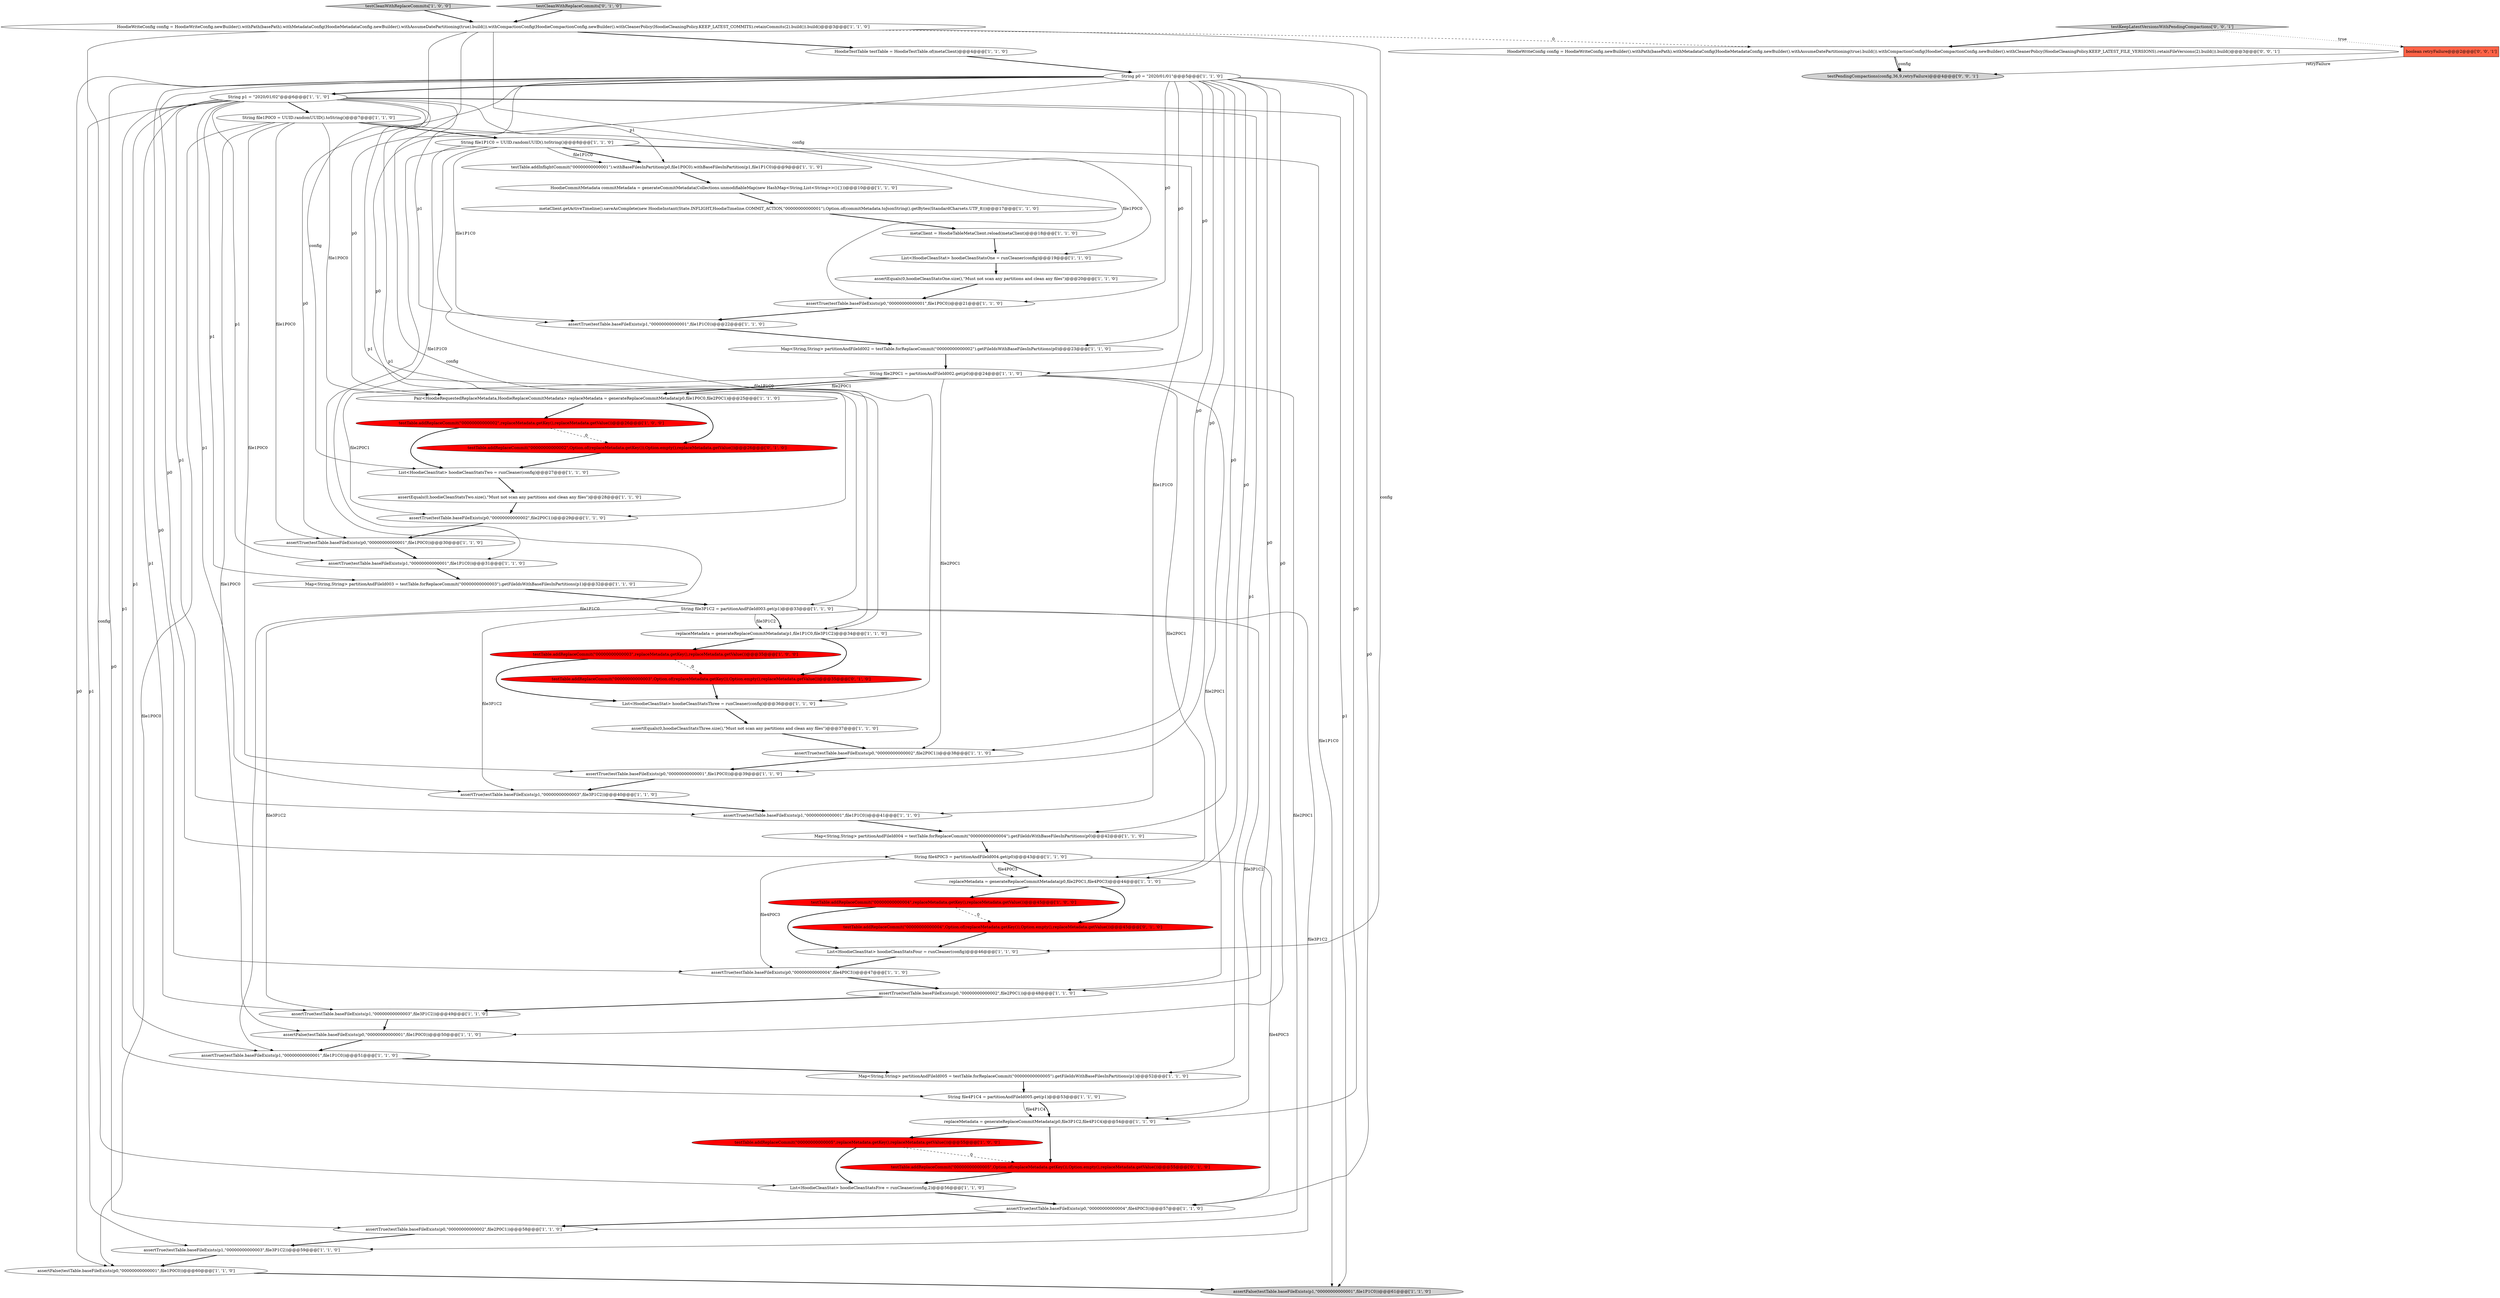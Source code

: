 digraph {
24 [style = filled, label = "assertEquals(0,hoodieCleanStatsOne.size(),\"Must not scan any partitions and clean any files\")@@@20@@@['1', '1', '0']", fillcolor = white, shape = ellipse image = "AAA0AAABBB1BBB"];
15 [style = filled, label = "String file4P0C3 = partitionAndFileId004.get(p0)@@@43@@@['1', '1', '0']", fillcolor = white, shape = ellipse image = "AAA0AAABBB1BBB"];
9 [style = filled, label = "Map<String,String> partitionAndFileId003 = testTable.forReplaceCommit(\"00000000000003\").getFileIdsWithBaseFilesInPartitions(p1)@@@32@@@['1', '1', '0']", fillcolor = white, shape = ellipse image = "AAA0AAABBB1BBB"];
17 [style = filled, label = "assertTrue(testTable.baseFileExists(p0,\"00000000000001\",file1P0C0))@@@30@@@['1', '1', '0']", fillcolor = white, shape = ellipse image = "AAA0AAABBB1BBB"];
45 [style = filled, label = "testCleanWithReplaceCommits['1', '0', '0']", fillcolor = lightgray, shape = diamond image = "AAA0AAABBB1BBB"];
52 [style = filled, label = "String file2P0C1 = partitionAndFileId002.get(p0)@@@24@@@['1', '1', '0']", fillcolor = white, shape = ellipse image = "AAA0AAABBB1BBB"];
28 [style = filled, label = "assertFalse(testTable.baseFileExists(p0,\"00000000000001\",file1P0C0))@@@60@@@['1', '1', '0']", fillcolor = white, shape = ellipse image = "AAA0AAABBB1BBB"];
10 [style = filled, label = "assertTrue(testTable.baseFileExists(p1,\"00000000000003\",file3P1C2))@@@49@@@['1', '1', '0']", fillcolor = white, shape = ellipse image = "AAA0AAABBB1BBB"];
36 [style = filled, label = "testTable.addReplaceCommit(\"00000000000002\",replaceMetadata.getKey(),replaceMetadata.getValue())@@@26@@@['1', '0', '0']", fillcolor = red, shape = ellipse image = "AAA1AAABBB1BBB"];
54 [style = filled, label = "testTable.addReplaceCommit(\"00000000000005\",Option.of(replaceMetadata.getKey()),Option.empty(),replaceMetadata.getValue())@@@55@@@['0', '1', '0']", fillcolor = red, shape = ellipse image = "AAA1AAABBB2BBB"];
60 [style = filled, label = "testKeepLatestVersionsWithPendingCompactions['0', '0', '1']", fillcolor = lightgray, shape = diamond image = "AAA0AAABBB3BBB"];
27 [style = filled, label = "testTable.addReplaceCommit(\"00000000000005\",replaceMetadata.getKey(),replaceMetadata.getValue())@@@55@@@['1', '0', '0']", fillcolor = red, shape = ellipse image = "AAA1AAABBB1BBB"];
18 [style = filled, label = "List<HoodieCleanStat> hoodieCleanStatsFour = runCleaner(config)@@@46@@@['1', '1', '0']", fillcolor = white, shape = ellipse image = "AAA0AAABBB1BBB"];
55 [style = filled, label = "testTable.addReplaceCommit(\"00000000000002\",Option.of(replaceMetadata.getKey()),Option.empty(),replaceMetadata.getValue())@@@26@@@['0', '1', '0']", fillcolor = red, shape = ellipse image = "AAA1AAABBB2BBB"];
37 [style = filled, label = "String file1P0C0 = UUID.randomUUID().toString()@@@7@@@['1', '1', '0']", fillcolor = white, shape = ellipse image = "AAA0AAABBB1BBB"];
40 [style = filled, label = "assertTrue(testTable.baseFileExists(p0,\"00000000000004\",file4P0C3))@@@47@@@['1', '1', '0']", fillcolor = white, shape = ellipse image = "AAA0AAABBB1BBB"];
33 [style = filled, label = "assertTrue(testTable.baseFileExists(p1,\"00000000000001\",file1P1C0))@@@31@@@['1', '1', '0']", fillcolor = white, shape = ellipse image = "AAA0AAABBB1BBB"];
11 [style = filled, label = "assertTrue(testTable.baseFileExists(p1,\"00000000000003\",file3P1C2))@@@59@@@['1', '1', '0']", fillcolor = white, shape = ellipse image = "AAA0AAABBB1BBB"];
41 [style = filled, label = "assertFalse(testTable.baseFileExists(p1,\"00000000000001\",file1P1C0))@@@61@@@['1', '1', '0']", fillcolor = lightgray, shape = ellipse image = "AAA0AAABBB1BBB"];
50 [style = filled, label = "Map<String,String> partitionAndFileId004 = testTable.forReplaceCommit(\"00000000000004\").getFileIdsWithBaseFilesInPartitions(p0)@@@42@@@['1', '1', '0']", fillcolor = white, shape = ellipse image = "AAA0AAABBB1BBB"];
53 [style = filled, label = "metaClient = HoodieTableMetaClient.reload(metaClient)@@@18@@@['1', '1', '0']", fillcolor = white, shape = ellipse image = "AAA0AAABBB1BBB"];
3 [style = filled, label = "List<HoodieCleanStat> hoodieCleanStatsOne = runCleaner(config)@@@19@@@['1', '1', '0']", fillcolor = white, shape = ellipse image = "AAA0AAABBB1BBB"];
38 [style = filled, label = "assertTrue(testTable.baseFileExists(p0,\"00000000000001\",file1P0C0))@@@39@@@['1', '1', '0']", fillcolor = white, shape = ellipse image = "AAA0AAABBB1BBB"];
2 [style = filled, label = "assertEquals(0,hoodieCleanStatsTwo.size(),\"Must not scan any partitions and clean any files\")@@@28@@@['1', '1', '0']", fillcolor = white, shape = ellipse image = "AAA0AAABBB1BBB"];
46 [style = filled, label = "List<HoodieCleanStat> hoodieCleanStatsTwo = runCleaner(config)@@@27@@@['1', '1', '0']", fillcolor = white, shape = ellipse image = "AAA0AAABBB1BBB"];
47 [style = filled, label = "String file4P1C4 = partitionAndFileId005.get(p1)@@@53@@@['1', '1', '0']", fillcolor = white, shape = ellipse image = "AAA0AAABBB1BBB"];
62 [style = filled, label = "HoodieWriteConfig config = HoodieWriteConfig.newBuilder().withPath(basePath).withMetadataConfig(HoodieMetadataConfig.newBuilder().withAssumeDatePartitioning(true).build()).withCompactionConfig(HoodieCompactionConfig.newBuilder().withCleanerPolicy(HoodieCleaningPolicy.KEEP_LATEST_FILE_VERSIONS).retainFileVersions(2).build()).build()@@@3@@@['0', '0', '1']", fillcolor = white, shape = ellipse image = "AAA0AAABBB3BBB"];
44 [style = filled, label = "assertEquals(0,hoodieCleanStatsThree.size(),\"Must not scan any partitions and clean any files\")@@@37@@@['1', '1', '0']", fillcolor = white, shape = ellipse image = "AAA0AAABBB1BBB"];
56 [style = filled, label = "testTable.addReplaceCommit(\"00000000000004\",Option.of(replaceMetadata.getKey()),Option.empty(),replaceMetadata.getValue())@@@45@@@['0', '1', '0']", fillcolor = red, shape = ellipse image = "AAA1AAABBB2BBB"];
29 [style = filled, label = "assertTrue(testTable.baseFileExists(p0,\"00000000000002\",file2P0C1))@@@38@@@['1', '1', '0']", fillcolor = white, shape = ellipse image = "AAA0AAABBB1BBB"];
25 [style = filled, label = "testTable.addReplaceCommit(\"00000000000004\",replaceMetadata.getKey(),replaceMetadata.getValue())@@@45@@@['1', '0', '0']", fillcolor = red, shape = ellipse image = "AAA1AAABBB1BBB"];
49 [style = filled, label = "String p0 = \"2020/01/01\"@@@5@@@['1', '1', '0']", fillcolor = white, shape = ellipse image = "AAA0AAABBB1BBB"];
30 [style = filled, label = "assertTrue(testTable.baseFileExists(p1,\"00000000000001\",file1P1C0))@@@41@@@['1', '1', '0']", fillcolor = white, shape = ellipse image = "AAA0AAABBB1BBB"];
21 [style = filled, label = "assertTrue(testTable.baseFileExists(p0,\"00000000000004\",file4P0C3))@@@57@@@['1', '1', '0']", fillcolor = white, shape = ellipse image = "AAA0AAABBB1BBB"];
48 [style = filled, label = "assertTrue(testTable.baseFileExists(p1,\"00000000000003\",file3P1C2))@@@40@@@['1', '1', '0']", fillcolor = white, shape = ellipse image = "AAA0AAABBB1BBB"];
59 [style = filled, label = "boolean retryFailure@@@2@@@['0', '0', '1']", fillcolor = tomato, shape = box image = "AAA0AAABBB3BBB"];
7 [style = filled, label = "String file3P1C2 = partitionAndFileId003.get(p1)@@@33@@@['1', '1', '0']", fillcolor = white, shape = ellipse image = "AAA0AAABBB1BBB"];
23 [style = filled, label = "HoodieTestTable testTable = HoodieTestTable.of(metaClient)@@@4@@@['1', '1', '0']", fillcolor = white, shape = ellipse image = "AAA0AAABBB1BBB"];
39 [style = filled, label = "testTable.addInflightCommit(\"00000000000001\").withBaseFilesInPartition(p0,file1P0C0).withBaseFilesInPartition(p1,file1P1C0)@@@9@@@['1', '1', '0']", fillcolor = white, shape = ellipse image = "AAA0AAABBB1BBB"];
61 [style = filled, label = "testPendingCompactions(config,36,9,retryFailure)@@@4@@@['0', '0', '1']", fillcolor = lightgray, shape = ellipse image = "AAA0AAABBB3BBB"];
8 [style = filled, label = "assertTrue(testTable.baseFileExists(p0,\"00000000000002\",file2P0C1))@@@29@@@['1', '1', '0']", fillcolor = white, shape = ellipse image = "AAA0AAABBB1BBB"];
20 [style = filled, label = "replaceMetadata = generateReplaceCommitMetadata(p0,file3P1C2,file4P1C4)@@@54@@@['1', '1', '0']", fillcolor = white, shape = ellipse image = "AAA0AAABBB1BBB"];
58 [style = filled, label = "testTable.addReplaceCommit(\"00000000000003\",Option.of(replaceMetadata.getKey()),Option.empty(),replaceMetadata.getValue())@@@35@@@['0', '1', '0']", fillcolor = red, shape = ellipse image = "AAA1AAABBB2BBB"];
34 [style = filled, label = "assertFalse(testTable.baseFileExists(p0,\"00000000000001\",file1P0C0))@@@50@@@['1', '1', '0']", fillcolor = white, shape = ellipse image = "AAA0AAABBB1BBB"];
31 [style = filled, label = "assertTrue(testTable.baseFileExists(p0,\"00000000000002\",file2P0C1))@@@58@@@['1', '1', '0']", fillcolor = white, shape = ellipse image = "AAA0AAABBB1BBB"];
19 [style = filled, label = "List<HoodieCleanStat> hoodieCleanStatsThree = runCleaner(config)@@@36@@@['1', '1', '0']", fillcolor = white, shape = ellipse image = "AAA0AAABBB1BBB"];
32 [style = filled, label = "HoodieWriteConfig config = HoodieWriteConfig.newBuilder().withPath(basePath).withMetadataConfig(HoodieMetadataConfig.newBuilder().withAssumeDatePartitioning(true).build()).withCompactionConfig(HoodieCompactionConfig.newBuilder().withCleanerPolicy(HoodieCleaningPolicy.KEEP_LATEST_COMMITS).retainCommits(2).build()).build()@@@3@@@['1', '1', '0']", fillcolor = white, shape = ellipse image = "AAA0AAABBB1BBB"];
22 [style = filled, label = "replaceMetadata = generateReplaceCommitMetadata(p0,file2P0C1,file4P0C3)@@@44@@@['1', '1', '0']", fillcolor = white, shape = ellipse image = "AAA0AAABBB1BBB"];
26 [style = filled, label = "replaceMetadata = generateReplaceCommitMetadata(p1,file1P1C0,file3P1C2)@@@34@@@['1', '1', '0']", fillcolor = white, shape = ellipse image = "AAA0AAABBB1BBB"];
5 [style = filled, label = "Map<String,String> partitionAndFileId002 = testTable.forReplaceCommit(\"00000000000002\").getFileIdsWithBaseFilesInPartitions(p0)@@@23@@@['1', '1', '0']", fillcolor = white, shape = ellipse image = "AAA0AAABBB1BBB"];
12 [style = filled, label = "Pair<HoodieRequestedReplaceMetadata,HoodieReplaceCommitMetadata> replaceMetadata = generateReplaceCommitMetadata(p0,file1P0C0,file2P0C1)@@@25@@@['1', '1', '0']", fillcolor = white, shape = ellipse image = "AAA0AAABBB1BBB"];
35 [style = filled, label = "List<HoodieCleanStat> hoodieCleanStatsFive = runCleaner(config,2)@@@56@@@['1', '1', '0']", fillcolor = white, shape = ellipse image = "AAA0AAABBB1BBB"];
6 [style = filled, label = "assertTrue(testTable.baseFileExists(p1,\"00000000000001\",file1P1C0))@@@22@@@['1', '1', '0']", fillcolor = white, shape = ellipse image = "AAA0AAABBB1BBB"];
43 [style = filled, label = "testTable.addReplaceCommit(\"00000000000003\",replaceMetadata.getKey(),replaceMetadata.getValue())@@@35@@@['1', '0', '0']", fillcolor = red, shape = ellipse image = "AAA1AAABBB1BBB"];
14 [style = filled, label = "assertTrue(testTable.baseFileExists(p0,\"00000000000002\",file2P0C1))@@@48@@@['1', '1', '0']", fillcolor = white, shape = ellipse image = "AAA0AAABBB1BBB"];
51 [style = filled, label = "String file1P1C0 = UUID.randomUUID().toString()@@@8@@@['1', '1', '0']", fillcolor = white, shape = ellipse image = "AAA0AAABBB1BBB"];
57 [style = filled, label = "testCleanWithReplaceCommits['0', '1', '0']", fillcolor = lightgray, shape = diamond image = "AAA0AAABBB2BBB"];
4 [style = filled, label = "assertTrue(testTable.baseFileExists(p0,\"00000000000001\",file1P0C0))@@@21@@@['1', '1', '0']", fillcolor = white, shape = ellipse image = "AAA0AAABBB1BBB"];
13 [style = filled, label = "assertTrue(testTable.baseFileExists(p1,\"00000000000001\",file1P1C0))@@@51@@@['1', '1', '0']", fillcolor = white, shape = ellipse image = "AAA0AAABBB1BBB"];
42 [style = filled, label = "String p1 = \"2020/01/02\"@@@6@@@['1', '1', '0']", fillcolor = white, shape = ellipse image = "AAA0AAABBB1BBB"];
1 [style = filled, label = "metaClient.getActiveTimeline().saveAsComplete(new HoodieInstant(State.INFLIGHT,HoodieTimeline.COMMIT_ACTION,\"00000000000001\"),Option.of(commitMetadata.toJsonString().getBytes(StandardCharsets.UTF_8)))@@@17@@@['1', '1', '0']", fillcolor = white, shape = ellipse image = "AAA0AAABBB1BBB"];
0 [style = filled, label = "HoodieCommitMetadata commitMetadata = generateCommitMetadata(Collections.unmodifiableMap(new HashMap<String,List<String>>(){}))@@@10@@@['1', '1', '0']", fillcolor = white, shape = ellipse image = "AAA0AAABBB1BBB"];
16 [style = filled, label = "Map<String,String> partitionAndFileId005 = testTable.forReplaceCommit(\"00000000000005\").getFileIdsWithBaseFilesInPartitions(p1)@@@52@@@['1', '1', '0']", fillcolor = white, shape = ellipse image = "AAA0AAABBB1BBB"];
42->39 [style = solid, label="p1"];
43->58 [style = dashed, label="0"];
7->11 [style = solid, label="file3P1C2"];
25->56 [style = dashed, label="0"];
32->23 [style = bold, label=""];
42->47 [style = solid, label="p1"];
3->24 [style = bold, label=""];
49->4 [style = solid, label="p0"];
46->2 [style = bold, label=""];
62->61 [style = bold, label=""];
51->30 [style = solid, label="file1P1C0"];
27->54 [style = dashed, label="0"];
49->28 [style = solid, label="p0"];
37->17 [style = solid, label="file1P0C0"];
9->7 [style = bold, label=""];
60->59 [style = dotted, label="true"];
42->41 [style = solid, label="p1"];
43->19 [style = bold, label=""];
7->26 [style = bold, label=""];
19->44 [style = bold, label=""];
20->27 [style = bold, label=""];
59->61 [style = solid, label="retryFailure"];
52->22 [style = solid, label="file2P0C1"];
52->14 [style = solid, label="file2P0C1"];
21->31 [style = bold, label=""];
51->39 [style = bold, label=""];
58->19 [style = bold, label=""];
49->5 [style = solid, label="p0"];
49->22 [style = solid, label="p0"];
23->49 [style = bold, label=""];
22->25 [style = bold, label=""];
11->28 [style = bold, label=""];
32->3 [style = solid, label="config"];
51->41 [style = solid, label="file1P1C0"];
47->20 [style = solid, label="file4P1C4"];
49->34 [style = solid, label="p0"];
12->55 [style = bold, label=""];
60->62 [style = bold, label=""];
14->10 [style = bold, label=""];
26->43 [style = bold, label=""];
42->16 [style = solid, label="p1"];
62->61 [style = solid, label="config"];
13->16 [style = bold, label=""];
35->21 [style = bold, label=""];
31->11 [style = bold, label=""];
42->48 [style = solid, label="p1"];
42->30 [style = solid, label="p1"];
8->17 [style = bold, label=""];
57->32 [style = bold, label=""];
36->46 [style = bold, label=""];
32->35 [style = solid, label="config"];
52->12 [style = bold, label=""];
15->40 [style = solid, label="file4P0C3"];
10->34 [style = bold, label=""];
42->6 [style = solid, label="p1"];
5->52 [style = bold, label=""];
7->26 [style = solid, label="file3P1C2"];
29->38 [style = bold, label=""];
56->18 [style = bold, label=""];
49->50 [style = solid, label="p0"];
15->21 [style = solid, label="file4P0C3"];
32->62 [style = dashed, label="0"];
36->55 [style = dashed, label="0"];
42->11 [style = solid, label="p1"];
54->35 [style = bold, label=""];
37->4 [style = solid, label="file1P0C0"];
42->37 [style = bold, label=""];
52->29 [style = solid, label="file2P0C1"];
44->29 [style = bold, label=""];
18->40 [style = bold, label=""];
32->19 [style = solid, label="config"];
25->18 [style = bold, label=""];
12->36 [style = bold, label=""];
45->32 [style = bold, label=""];
49->29 [style = solid, label="p0"];
42->10 [style = solid, label="p1"];
42->13 [style = solid, label="p1"];
38->48 [style = bold, label=""];
30->50 [style = bold, label=""];
27->35 [style = bold, label=""];
28->41 [style = bold, label=""];
15->22 [style = bold, label=""];
37->12 [style = solid, label="file1P0C0"];
6->5 [style = bold, label=""];
42->7 [style = solid, label="p1"];
49->14 [style = solid, label="p0"];
51->6 [style = solid, label="file1P1C0"];
42->9 [style = solid, label="p1"];
7->20 [style = solid, label="file3P1C2"];
51->13 [style = solid, label="file1P1C0"];
0->1 [style = bold, label=""];
42->33 [style = solid, label="p1"];
7->48 [style = solid, label="file3P1C2"];
40->14 [style = bold, label=""];
20->54 [style = bold, label=""];
52->31 [style = solid, label="file2P0C1"];
50->15 [style = bold, label=""];
48->30 [style = bold, label=""];
49->42 [style = bold, label=""];
37->28 [style = solid, label="file1P0C0"];
26->58 [style = bold, label=""];
32->18 [style = solid, label="config"];
49->17 [style = solid, label="p0"];
49->15 [style = solid, label="p0"];
22->56 [style = bold, label=""];
51->39 [style = solid, label="file1P1C0"];
37->51 [style = bold, label=""];
4->6 [style = bold, label=""];
16->47 [style = bold, label=""];
51->33 [style = solid, label="file1P1C0"];
53->3 [style = bold, label=""];
34->13 [style = bold, label=""];
37->38 [style = solid, label="file1P0C0"];
17->33 [style = bold, label=""];
49->8 [style = solid, label="p0"];
32->46 [style = solid, label="config"];
49->52 [style = solid, label="p0"];
33->9 [style = bold, label=""];
49->38 [style = solid, label="p0"];
49->40 [style = solid, label="p0"];
51->26 [style = solid, label="file1P1C0"];
24->4 [style = bold, label=""];
39->0 [style = bold, label=""];
49->20 [style = solid, label="p0"];
55->46 [style = bold, label=""];
7->10 [style = solid, label="file3P1C2"];
49->12 [style = solid, label="p0"];
47->20 [style = bold, label=""];
49->21 [style = solid, label="p0"];
52->8 [style = solid, label="file2P0C1"];
42->26 [style = solid, label="p1"];
37->34 [style = solid, label="file1P0C0"];
15->22 [style = solid, label="file4P0C3"];
52->12 [style = solid, label="file2P0C1"];
1->53 [style = bold, label=""];
49->31 [style = solid, label="p0"];
2->8 [style = bold, label=""];
}

